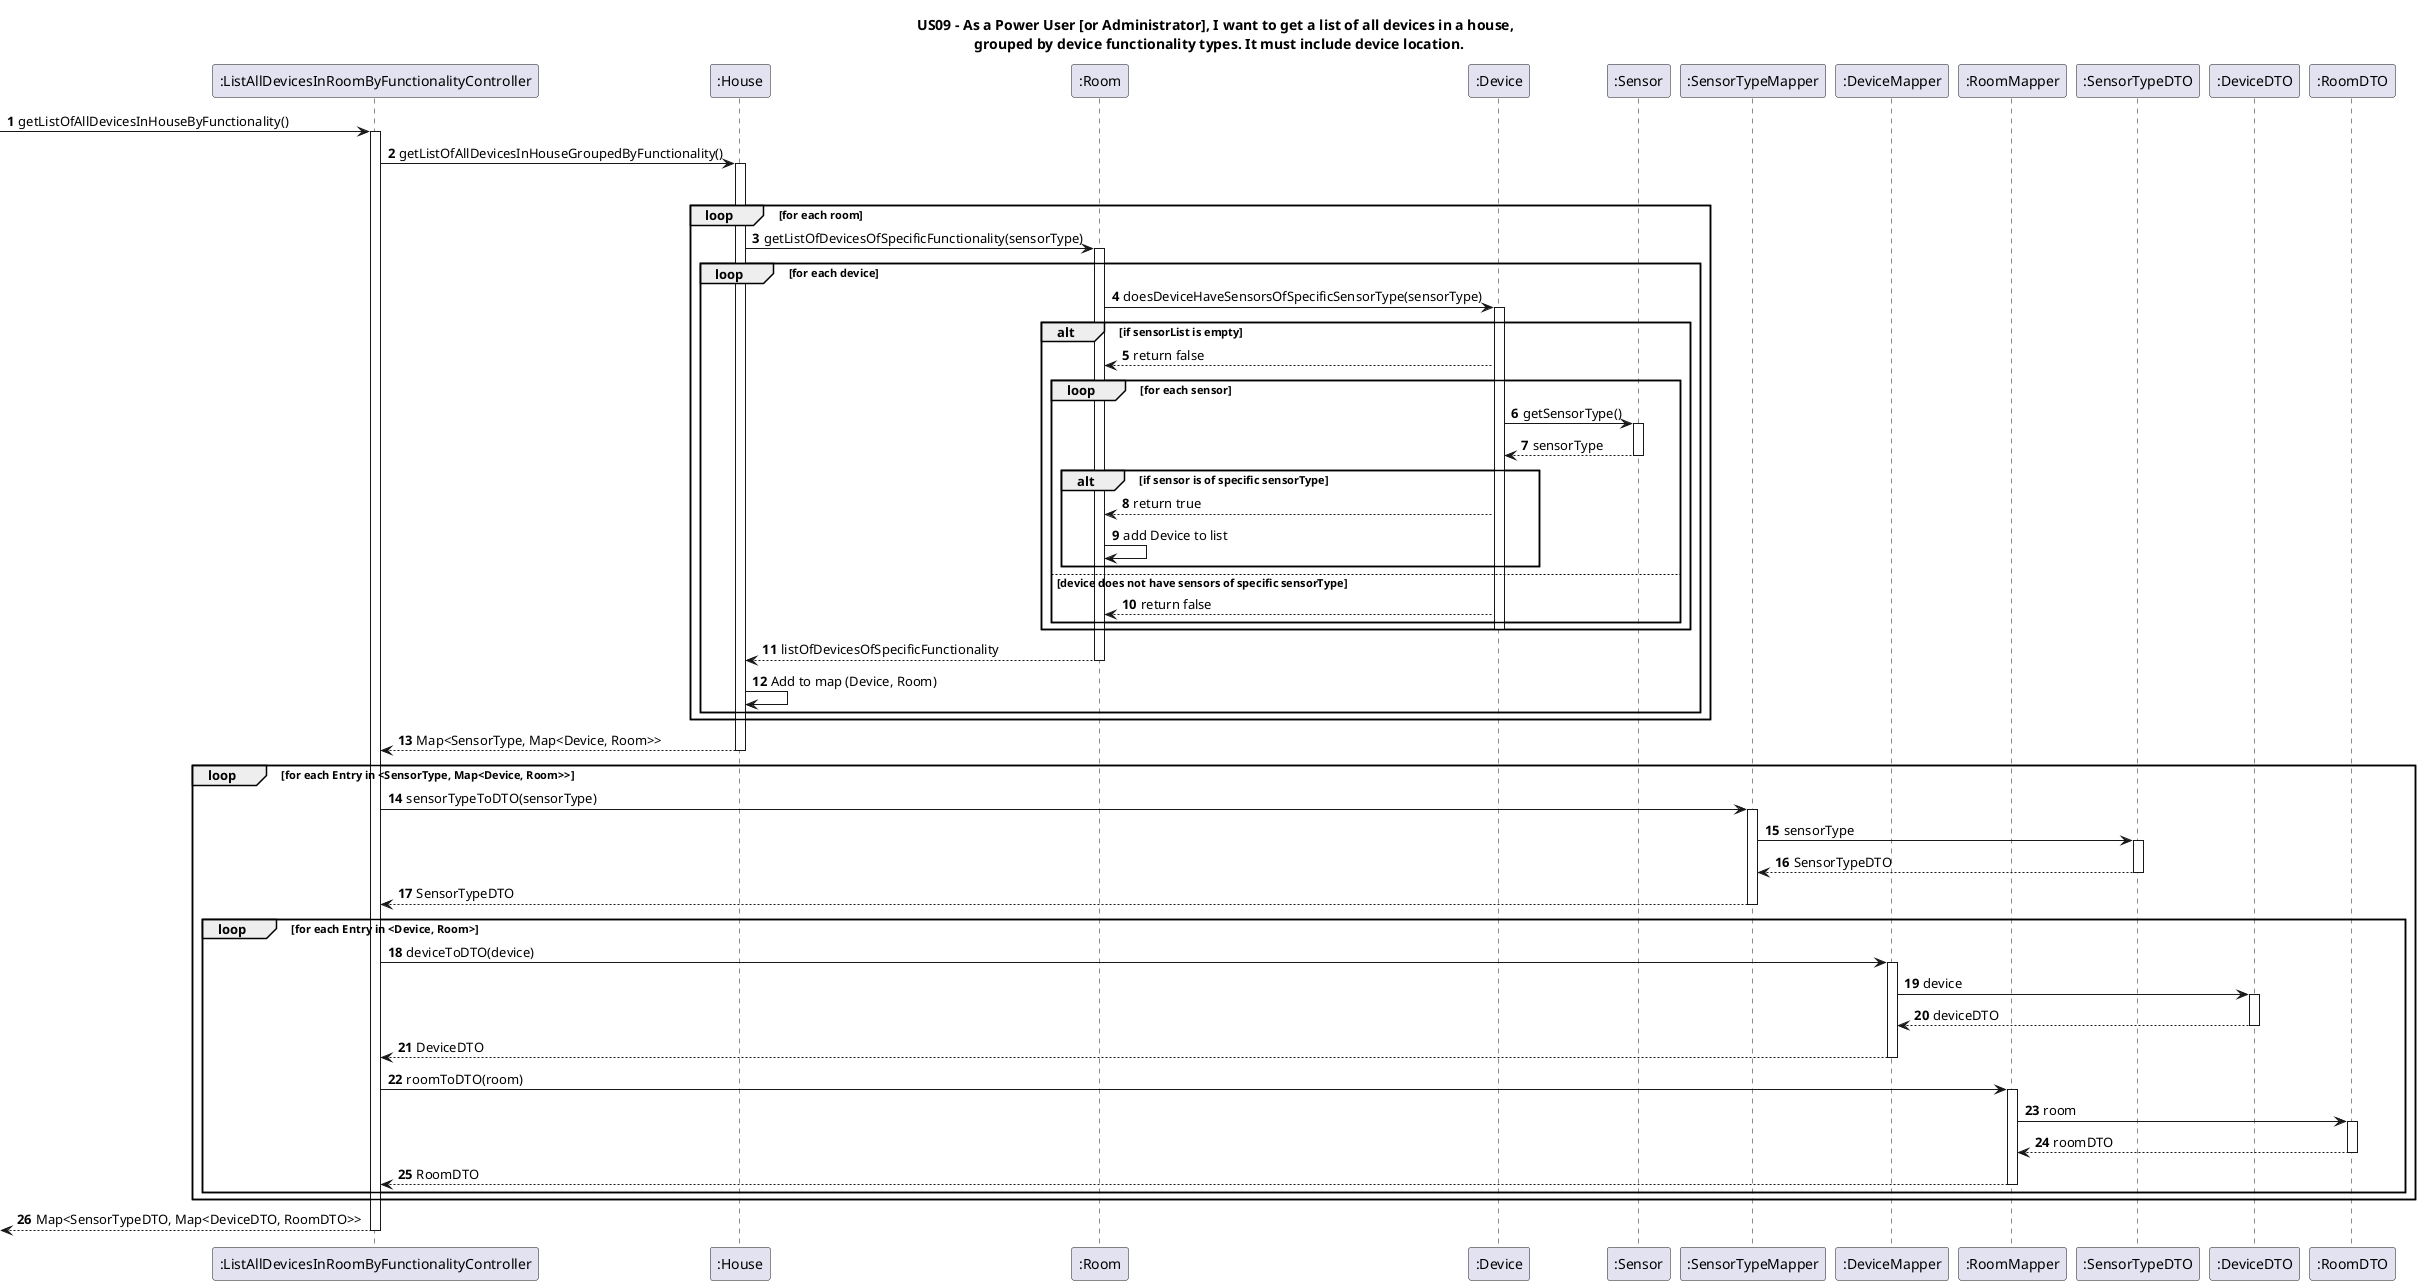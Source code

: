 @startuml
'https://plantuml.com/sequence-diagram

title US09 - As a Power User [or Administrator], I want to get a list of all devices in a house, \n grouped by device functionality types. It must include device location.

autonumber

participant ":ListAllDevicesInRoomByFunctionalityController" as US09Controller
participant ":House" as House
participant ":Room" as Room
participant ":Device" as Device
participant ":Sensor" as Sensor
participant ":SensorTypeMapper" as sensorTypeMapper
participant ":DeviceMapper" as deviceMapper
participant ":RoomMapper" as roomMapper
participant ":SensorTypeDTO" as sensorTypeDTO
participant ":DeviceDTO" as deviceDTO
participant ":RoomDTO" as roomDTO

 -> US09Controller: getListOfAllDevicesInHouseByFunctionality()
activate US09Controller


US09Controller -> House: getListOfAllDevicesInHouseGroupedByFunctionality()
loop for each sensorType
loop for each room
activate House



House -> Room: getListOfDevicesOfSpecificFunctionality(sensorType)
activate Room
loop for each device
Room -> Device: doesDeviceHaveSensorsOfSpecificSensorType(sensorType)
activate Device

alt if sensorList is empty
Room <-- Device: return false
loop for each sensor
Device -> Sensor: getSensorType()
activate Sensor
Device <-- Sensor: sensorType
deactivate Sensor
alt if sensor is of specific sensorType


Room <-- Device: return true
Room -> Room: add Device to list

end loop
else device does not have sensors of specific sensorType
Room <-- Device: return false
end alt

deactivate Device

end loop

House <-- Room: listOfDevicesOfSpecificFunctionality
deactivate Room

House -> House: Add to map (Device, Room)


end loop
end loop

US09Controller <-- House: Map<SensorType, Map<Device, Room>>
deactivate House

loop for each Entry in <SensorType, Map<Device, Room>>
US09Controller -> sensorTypeMapper: sensorTypeToDTO(sensorType)
activate sensorTypeMapper
sensorTypeMapper -> sensorTypeDTO: sensorType
activate sensorTypeDTO
sensorTypeDTO --> sensorTypeMapper: SensorTypeDTO
deactivate sensorTypeDTO
sensorTypeMapper --> US09Controller: SensorTypeDTO
deactivate sensorTypeMapper

loop for each Entry in <Device, Room>
US09Controller -> deviceMapper: deviceToDTO(device)
activate deviceMapper
deviceMapper -> deviceDTO: device
activate deviceDTO
deviceDTO --> deviceMapper: deviceDTO
deactivate deviceDTO
deviceMapper --> US09Controller: DeviceDTO
deactivate deviceMapper
US09Controller -> roomMapper: roomToDTO(room)
activate roomMapper
roomMapper -> roomDTO: room
activate roomDTO
roomDTO --> roomMapper: roomDTO
deactivate roomDTO
roomMapper --> US09Controller: RoomDTO
deactivate roomMapper
end loop
end loop

 <-- US09Controller: Map<SensorTypeDTO, Map<DeviceDTO, RoomDTO>>
 deactivate US09Controller

@enduml